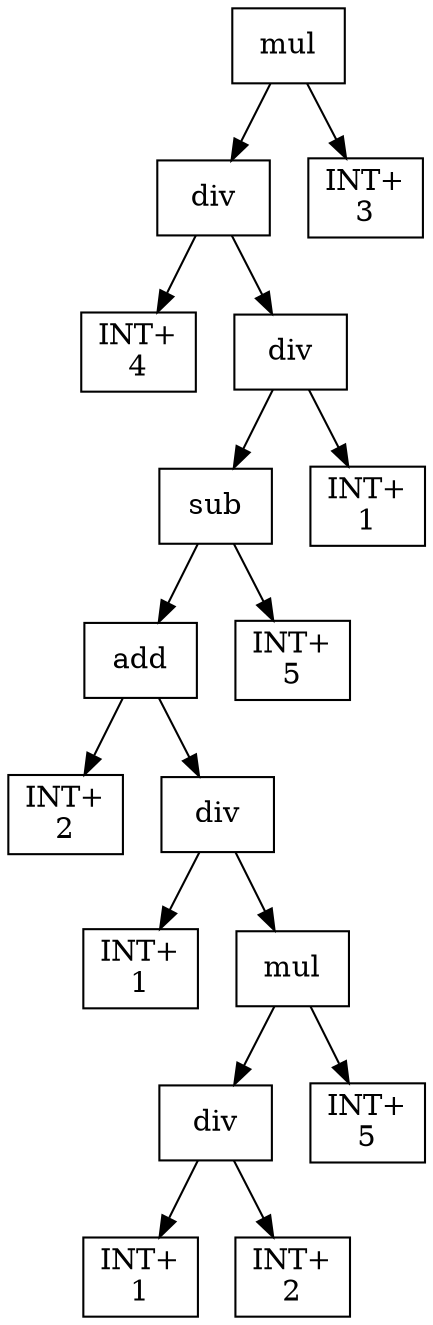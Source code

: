 digraph expr {
  node [shape=box];
  n1 [label="mul"];
  n2 [label="div"];
  n3 [label="INT+\n4"];
  n4 [label="div"];
  n5 [label="sub"];
  n6 [label="add"];
  n7 [label="INT+\n2"];
  n8 [label="div"];
  n9 [label="INT+\n1"];
  n10 [label="mul"];
  n11 [label="div"];
  n12 [label="INT+\n1"];
  n13 [label="INT+\n2"];
  n11 -> n12;
  n11 -> n13;
  n14 [label="INT+\n5"];
  n10 -> n11;
  n10 -> n14;
  n8 -> n9;
  n8 -> n10;
  n6 -> n7;
  n6 -> n8;
  n15 [label="INT+\n5"];
  n5 -> n6;
  n5 -> n15;
  n16 [label="INT+\n1"];
  n4 -> n5;
  n4 -> n16;
  n2 -> n3;
  n2 -> n4;
  n17 [label="INT+\n3"];
  n1 -> n2;
  n1 -> n17;
}